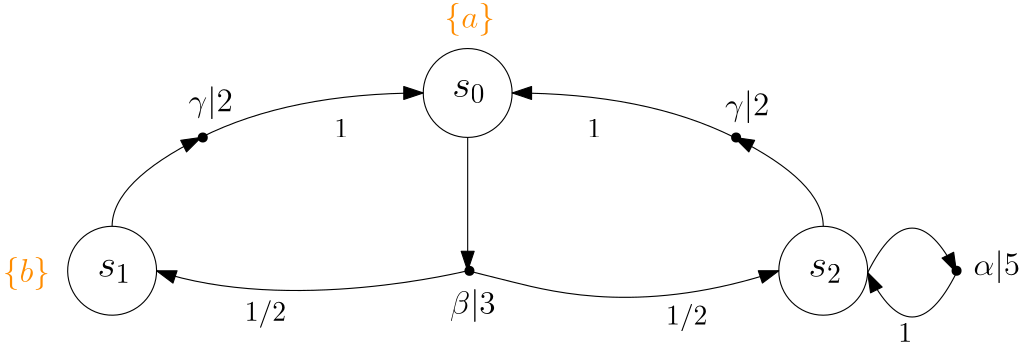 <?xml version="1.0"?>
<!DOCTYPE ipe SYSTEM "ipe.dtd">
<ipe version="70206" creator="Ipe 7.2.6">
<info created="D:20161207175547" modified="D:20180304113810"/>
<ipestyle name="basic">
<symbol name="arrow/arc(spx)">
<path stroke="sym-stroke" fill="sym-stroke" pen="sym-pen">
0 0 m
-1 0.333 l
-1 -0.333 l
h
</path>
</symbol>
<symbol name="arrow/farc(spx)">
<path stroke="sym-stroke" fill="white" pen="sym-pen">
0 0 m
-1 0.333 l
-1 -0.333 l
h
</path>
</symbol>
<symbol name="arrow/ptarc(spx)">
<path stroke="sym-stroke" fill="sym-stroke" pen="sym-pen">
0 0 m
-1 0.333 l
-0.8 0 l
-1 -0.333 l
h
</path>
</symbol>
<symbol name="arrow/fptarc(spx)">
<path stroke="sym-stroke" fill="white" pen="sym-pen">
0 0 m
-1 0.333 l
-0.8 0 l
-1 -0.333 l
h
</path>
</symbol>
<symbol name="mark/circle(sx)" transformations="translations">
<path fill="sym-stroke">
0.6 0 0 0.6 0 0 e
0.4 0 0 0.4 0 0 e
</path>
</symbol>
<symbol name="mark/disk(sx)" transformations="translations">
<path fill="sym-stroke">
0.6 0 0 0.6 0 0 e
</path>
</symbol>
<symbol name="mark/fdisk(sfx)" transformations="translations">
<group>
<path fill="sym-fill">
0.5 0 0 0.5 0 0 e
</path>
<path fill="sym-stroke" fillrule="eofill">
0.6 0 0 0.6 0 0 e
0.4 0 0 0.4 0 0 e
</path>
</group>
</symbol>
<symbol name="mark/box(sx)" transformations="translations">
<path fill="sym-stroke" fillrule="eofill">
-0.6 -0.6 m
0.6 -0.6 l
0.6 0.6 l
-0.6 0.6 l
h
-0.4 -0.4 m
0.4 -0.4 l
0.4 0.4 l
-0.4 0.4 l
h
</path>
</symbol>
<symbol name="mark/square(sx)" transformations="translations">
<path fill="sym-stroke">
-0.6 -0.6 m
0.6 -0.6 l
0.6 0.6 l
-0.6 0.6 l
h
</path>
</symbol>
<symbol name="mark/fsquare(sfx)" transformations="translations">
<group>
<path fill="sym-fill">
-0.5 -0.5 m
0.5 -0.5 l
0.5 0.5 l
-0.5 0.5 l
h
</path>
<path fill="sym-stroke" fillrule="eofill">
-0.6 -0.6 m
0.6 -0.6 l
0.6 0.6 l
-0.6 0.6 l
h
-0.4 -0.4 m
0.4 -0.4 l
0.4 0.4 l
-0.4 0.4 l
h
</path>
</group>
</symbol>
<symbol name="mark/cross(sx)" transformations="translations">
<group>
<path fill="sym-stroke">
-0.43 -0.57 m
0.57 0.43 l
0.43 0.57 l
-0.57 -0.43 l
h
</path>
<path fill="sym-stroke">
-0.43 0.57 m
0.57 -0.43 l
0.43 -0.57 l
-0.57 0.43 l
h
</path>
</group>
</symbol>
<symbol name="arrow/fnormal(spx)">
<path stroke="sym-stroke" fill="white" pen="sym-pen">
0 0 m
-1 0.333 l
-1 -0.333 l
h
</path>
</symbol>
<symbol name="arrow/pointed(spx)">
<path stroke="sym-stroke" fill="sym-stroke" pen="sym-pen">
0 0 m
-1 0.333 l
-0.8 0 l
-1 -0.333 l
h
</path>
</symbol>
<symbol name="arrow/fpointed(spx)">
<path stroke="sym-stroke" fill="white" pen="sym-pen">
0 0 m
-1 0.333 l
-0.8 0 l
-1 -0.333 l
h
</path>
</symbol>
<symbol name="arrow/linear(spx)">
<path stroke="sym-stroke" pen="sym-pen">
-1 0.333 m
0 0 l
-1 -0.333 l
</path>
</symbol>
<symbol name="arrow/fdouble(spx)">
<path stroke="sym-stroke" fill="white" pen="sym-pen">
0 0 m
-1 0.333 l
-1 -0.333 l
h
-1 0 m
-2 0.333 l
-2 -0.333 l
h
</path>
</symbol>
<symbol name="arrow/double(spx)">
<path stroke="sym-stroke" fill="sym-stroke" pen="sym-pen">
0 0 m
-1 0.333 l
-1 -0.333 l
h
-1 0 m
-2 0.333 l
-2 -0.333 l
h
</path>
</symbol>
<pen name="heavier" value="0.8"/>
<pen name="fat" value="1.2"/>
<pen name="ultrafat" value="2"/>
<symbolsize name="large" value="5"/>
<symbolsize name="small" value="2"/>
<symbolsize name="tiny" value="1.1"/>
<arrowsize name="large" value="10"/>
<arrowsize name="small" value="5"/>
<arrowsize name="tiny" value="3"/>
<color name="red" value="1 0 0"/>
<color name="green" value="0 1 0"/>
<color name="blue" value="0 0 1"/>
<color name="yellow" value="1 1 0"/>
<color name="orange" value="1 0.647 0"/>
<color name="gold" value="1 0.843 0"/>
<color name="purple" value="0.627 0.125 0.941"/>
<color name="gray" value="0.745"/>
<color name="brown" value="0.647 0.165 0.165"/>
<color name="navy" value="0 0 0.502"/>
<color name="pink" value="1 0.753 0.796"/>
<color name="seagreen" value="0.18 0.545 0.341"/>
<color name="turquoise" value="0.251 0.878 0.816"/>
<color name="violet" value="0.933 0.51 0.933"/>
<color name="darkblue" value="0 0 0.545"/>
<color name="darkcyan" value="0 0.545 0.545"/>
<color name="darkgray" value="0.663"/>
<color name="darkgreen" value="0 0.392 0"/>
<color name="darkmagenta" value="0.545 0 0.545"/>
<color name="darkorange" value="1 0.549 0"/>
<color name="darkred" value="0.545 0 0"/>
<color name="lightblue" value="0.678 0.847 0.902"/>
<color name="lightcyan" value="0.878 1 1"/>
<color name="lightgray" value="0.827"/>
<color name="lightgreen" value="0.565 0.933 0.565"/>
<color name="lightyellow" value="1 1 0.878"/>
<color name="umonsblue" value="0 0.67 0.8"/>
<color name="umonsred" value="0.659 0 0.223"/>
<dashstyle name="dashed" value="[4] 0"/>
<dashstyle name="dotted" value="[1 3] 0"/>
<dashstyle name="dash dotted" value="[4 2 1 2] 0"/>
<dashstyle name="dash dot dotted" value="[4 2 1 2 1 2] 0"/>
<textsize name="large" value="\large"/>
<textsize name="Large" value="\Large"/>
<textsize name="LARGE" value="\LARGE"/>
<textsize name="huge" value="\huge"/>
<textsize name="Huge" value="\Huge"/>
<textsize name="small" value="\small"/>
<textsize name="footnote" value="\footnotesize"/>
<textsize name="tiny" value="\tiny"/>
<textstyle name="center" begin="\begin{center}" end="\end{center}"/>
<textstyle name="itemize" begin="\begin{itemize}" end="\end{itemize}"/>
<textstyle name="item" begin="\begin{itemize}\item{}" end="\end{itemize}"/>
<gridsize name="4 pts" value="4"/>
<gridsize name="8 pts (~3 mm)" value="8"/>
<gridsize name="16 pts (~6 mm)" value="16"/>
<gridsize name="32 pts (~12 mm)" value="32"/>
<gridsize name="10 pts (~3.5 mm)" value="10"/>
<gridsize name="20 pts (~7 mm)" value="20"/>
<gridsize name="14 pts (~5 mm)" value="14"/>
<gridsize name="28 pts (~10 mm)" value="28"/>
<gridsize name="56 pts (~20 mm)" value="56"/>
<anglesize name="90 deg" value="90"/>
<anglesize name="60 deg" value="60"/>
<anglesize name="45 deg" value="45"/>
<anglesize name="30 deg" value="30"/>
<anglesize name="22.5 deg" value="22.5"/>
<opacity name="10%" value="0.1"/>
<opacity name="30%" value="0.3"/>
<opacity name="50%" value="0.5"/>
<opacity name="75%" value="0.75"/>
<tiling name="falling" angle="-60" step="4" width="1"/>
<tiling name="rising" angle="30" step="4" width="1"/>
</ipestyle>
<page>
<layer name="alpha"/>
<layer name="beta"/>
<view layers="alpha beta" active="beta"/>
<path layer="alpha" matrix="1 0 0 1 95.3637 64.03" stroke="black">
16 0 0 16 224 736 e
</path>
<path matrix="0.960141 -0.279517 0.279517 0.960141 -88.6453 117.649" stroke="black">
16 0 0 16 96 672 e
</path>
<path matrix="1 0 0 1 95.3637 64.03" stroke="black">
16 0 0 16 352 672 e
</path>
<text matrix="1 0 0 1 89.7788 62.5905" transformations="translations" pos="224 736" stroke="black" type="label" width="12.096" height="6.179" depth="2.15" valign="baseline" size="Large" style="math">s_0</text>
<text matrix="1 0 0 1 90.077 61.8457" transformations="translations" pos="96 672" stroke="black" type="label" width="12.096" height="6.179" depth="2.15" valign="baseline" size="Large" style="math">s_1</text>
<path matrix="1 0 0 1 95.3637 64.03" stroke="black" rarrow="normal/normal">
224 672 m
224 720 l
224 720 l
</path>
<path matrix="1 0 0 1 95.3637 64.03" stroke="black" rarrow="normal/normal">
336 672 m
288 656
224 672
224 672
224 672 c
</path>
<path matrix="1 0.00031801 -0.00031801 1 95.5749 63.9766" stroke="black" rarrow="normal/normal">
112 672 m
160 656
224 672
224 672 c
</path>
<path matrix="1 0 0 1 95.3637 64.03" stroke="black" rarrow="normal/normal">
208 736 m
160 736
128 720 c
</path>
<path matrix="1 0 0 1 95.3637 64.03" stroke="black" rarrow="normal/normal">
128 720 m
96 704
96 688 c
</path>
<path matrix="1 0 0 1 95.3637 64.03" stroke="black" rarrow="normal/normal">
240 736 m
288 736
320 720 c
</path>
<path matrix="1 0 0 1 95.3637 64.03" stroke="black" rarrow="normal/normal">
320 720 m
352 704
352 688 c
</path>
<use matrix="1 0 0 1 447.364 64.03" name="mark/disk(sx)" pos="48 672" size="normal" stroke="black"/>
<path matrix="1 0 0 1 415.361 63.3826" stroke="black" rarrow="normal/normal">
80 672 m
64 704
48 672 c
</path>
<path matrix="1 0 0 1 415.361 63.3826" stroke="black" rarrow="normal/normal">
48 672 m
64 640
80 672 c
</path>
<text matrix="1 0 0 1 95.3637 64.03" transformations="translations" pos="176 720" stroke="black" type="label" width="4.981" height="6.42" depth="0" valign="baseline">1</text>
<text matrix="1 0 0 1 90.3827 64.03" transformations="translations" pos="272 720" stroke="black" type="label" width="4.981" height="6.42" depth="0" valign="baseline">1</text>
<text matrix="1 0 0 1 102.725 76.6831" transformations="translations" pos="288 640" stroke="black" type="label" width="14.944" height="7.473" depth="2.49" valign="baseline">1/2</text>
<text matrix="1 0 0 1 79.0722 78.0226" transformations="translations" pos="160 640" stroke="black" type="label" width="14.944" height="7.473" depth="2.49" valign="baseline">1/2</text>
<text matrix="1 0 0 1 410.383 6.45" transformations="translations" pos="64 704" stroke="black" type="label" width="4.981" height="6.42" depth="0" valign="baseline">1</text>
<text matrix="1 0 0 1 0.977535 -3.51237" transformations="translations" pos="312 724" stroke="black" type="label" width="16.445" height="8.965" depth="2.99" valign="baseline" size="large" style="math">\beta | 3</text>
<text transformations="translations" pos="412 792" stroke="black" type="label" width="15.896" height="8.965" depth="2.99" valign="baseline" size="large" style="math">\gamma | 2</text>
<text matrix="1 0 0 1 6.87541 1.41431" transformations="translations" pos="212 792" stroke="black" type="label" width="15.896" height="8.965" depth="2.99" valign="baseline" size="large" style="math">\gamma | 2</text>
<text matrix="1 0 0 1 377.5 -1.62749" transformations="translations" pos="124 736" stroke="black" type="label" width="16.696" height="8.965" depth="2.99" valign="baseline" size="large" style="math">\alpha | 5</text>
<use layer="beta" name="mark/disk(sx)" pos="224 784" size="normal" stroke="black"/>
<use name="mark/disk(sx)" pos="320 736" size="normal" stroke="black"/>
<use name="mark/disk(sx)" pos="416 784" size="normal" stroke="black"/>
<text matrix="1 0 0 1 346.077 61.8457" transformations="translations" pos="96 672" stroke="black" type="label" width="12.096" height="6.179" depth="2.15" valign="baseline" size="Large" style="math">s_2</text>
<text matrix="1 0 0 1 -4 -4" transformations="translations" pos="156 736" stroke="darkorange" type="label" width="16.932" height="8.965" depth="2.99" valign="baseline" size="large" style="math">\{b\}</text>
<text matrix="1 0 0 1 155.048 87.5372" transformations="translations" pos="156 736" stroke="darkorange" type="label" width="18.1" height="8.965" depth="2.99" valign="baseline" size="large" style="math">\{a\}</text>
</page>
</ipe>
